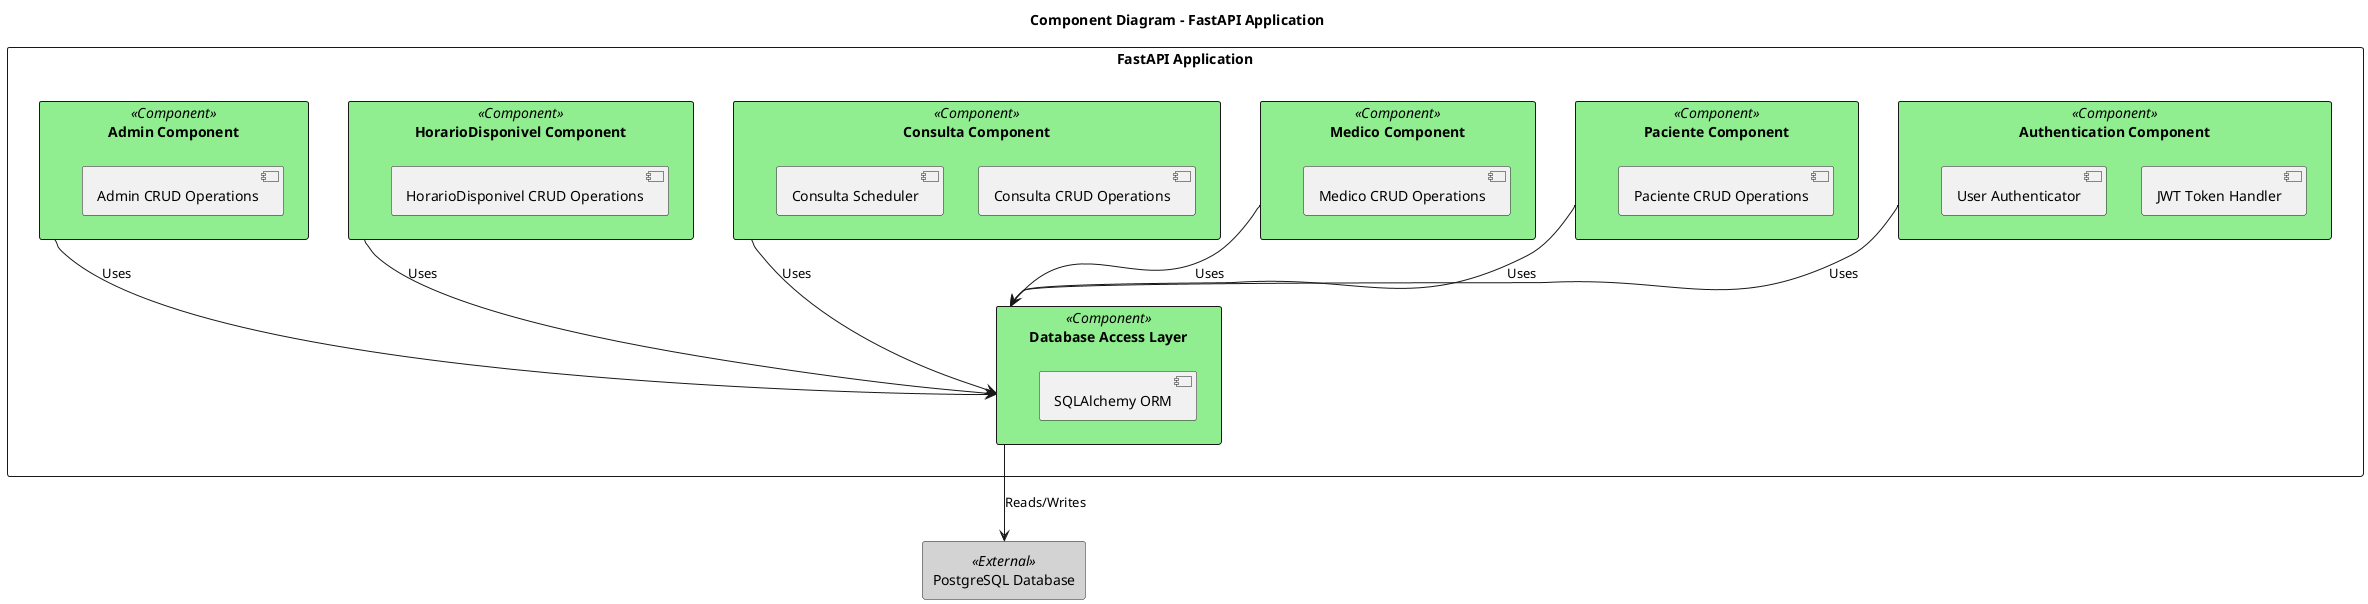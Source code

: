 @startuml
!define RECTANGLE class

skinparam rectangle {
    BackgroundColor<<Component>> LightGreen
    BackgroundColor<<External>> LightGray
}

title Component Diagram - FastAPI Application

rectangle "FastAPI Application" {
    rectangle "Authentication Component" <<Component>> as auth {
        [JWT Token Handler]
        [User Authenticator]
    }
    
    rectangle "Paciente Component" <<Component>> as paciente {
        [Paciente CRUD Operations]
    }
    
    rectangle "Medico Component" <<Component>> as medico {
        [Medico CRUD Operations]
    }
    
    rectangle "Consulta Component" <<Component>> as consulta {
        [Consulta CRUD Operations]
        [Consulta Scheduler]
    }
    
    rectangle "HorarioDisponivel Component" <<Component>> as horario {
        [HorarioDisponivel CRUD Operations]
    }
    
    rectangle "Admin Component" <<Component>> as admin {
        [Admin CRUD Operations]
    }
    
    rectangle "Database Access Layer" <<Component>> as dal {
        [SQLAlchemy ORM]
    }
}

rectangle "PostgreSQL Database" <<External>> as db

auth --> dal : Uses
paciente --> dal : Uses
medico --> dal : Uses
consulta --> dal : Uses
horario --> dal : Uses
admin --> dal : Uses

dal --> db : Reads/Writes

@enduml